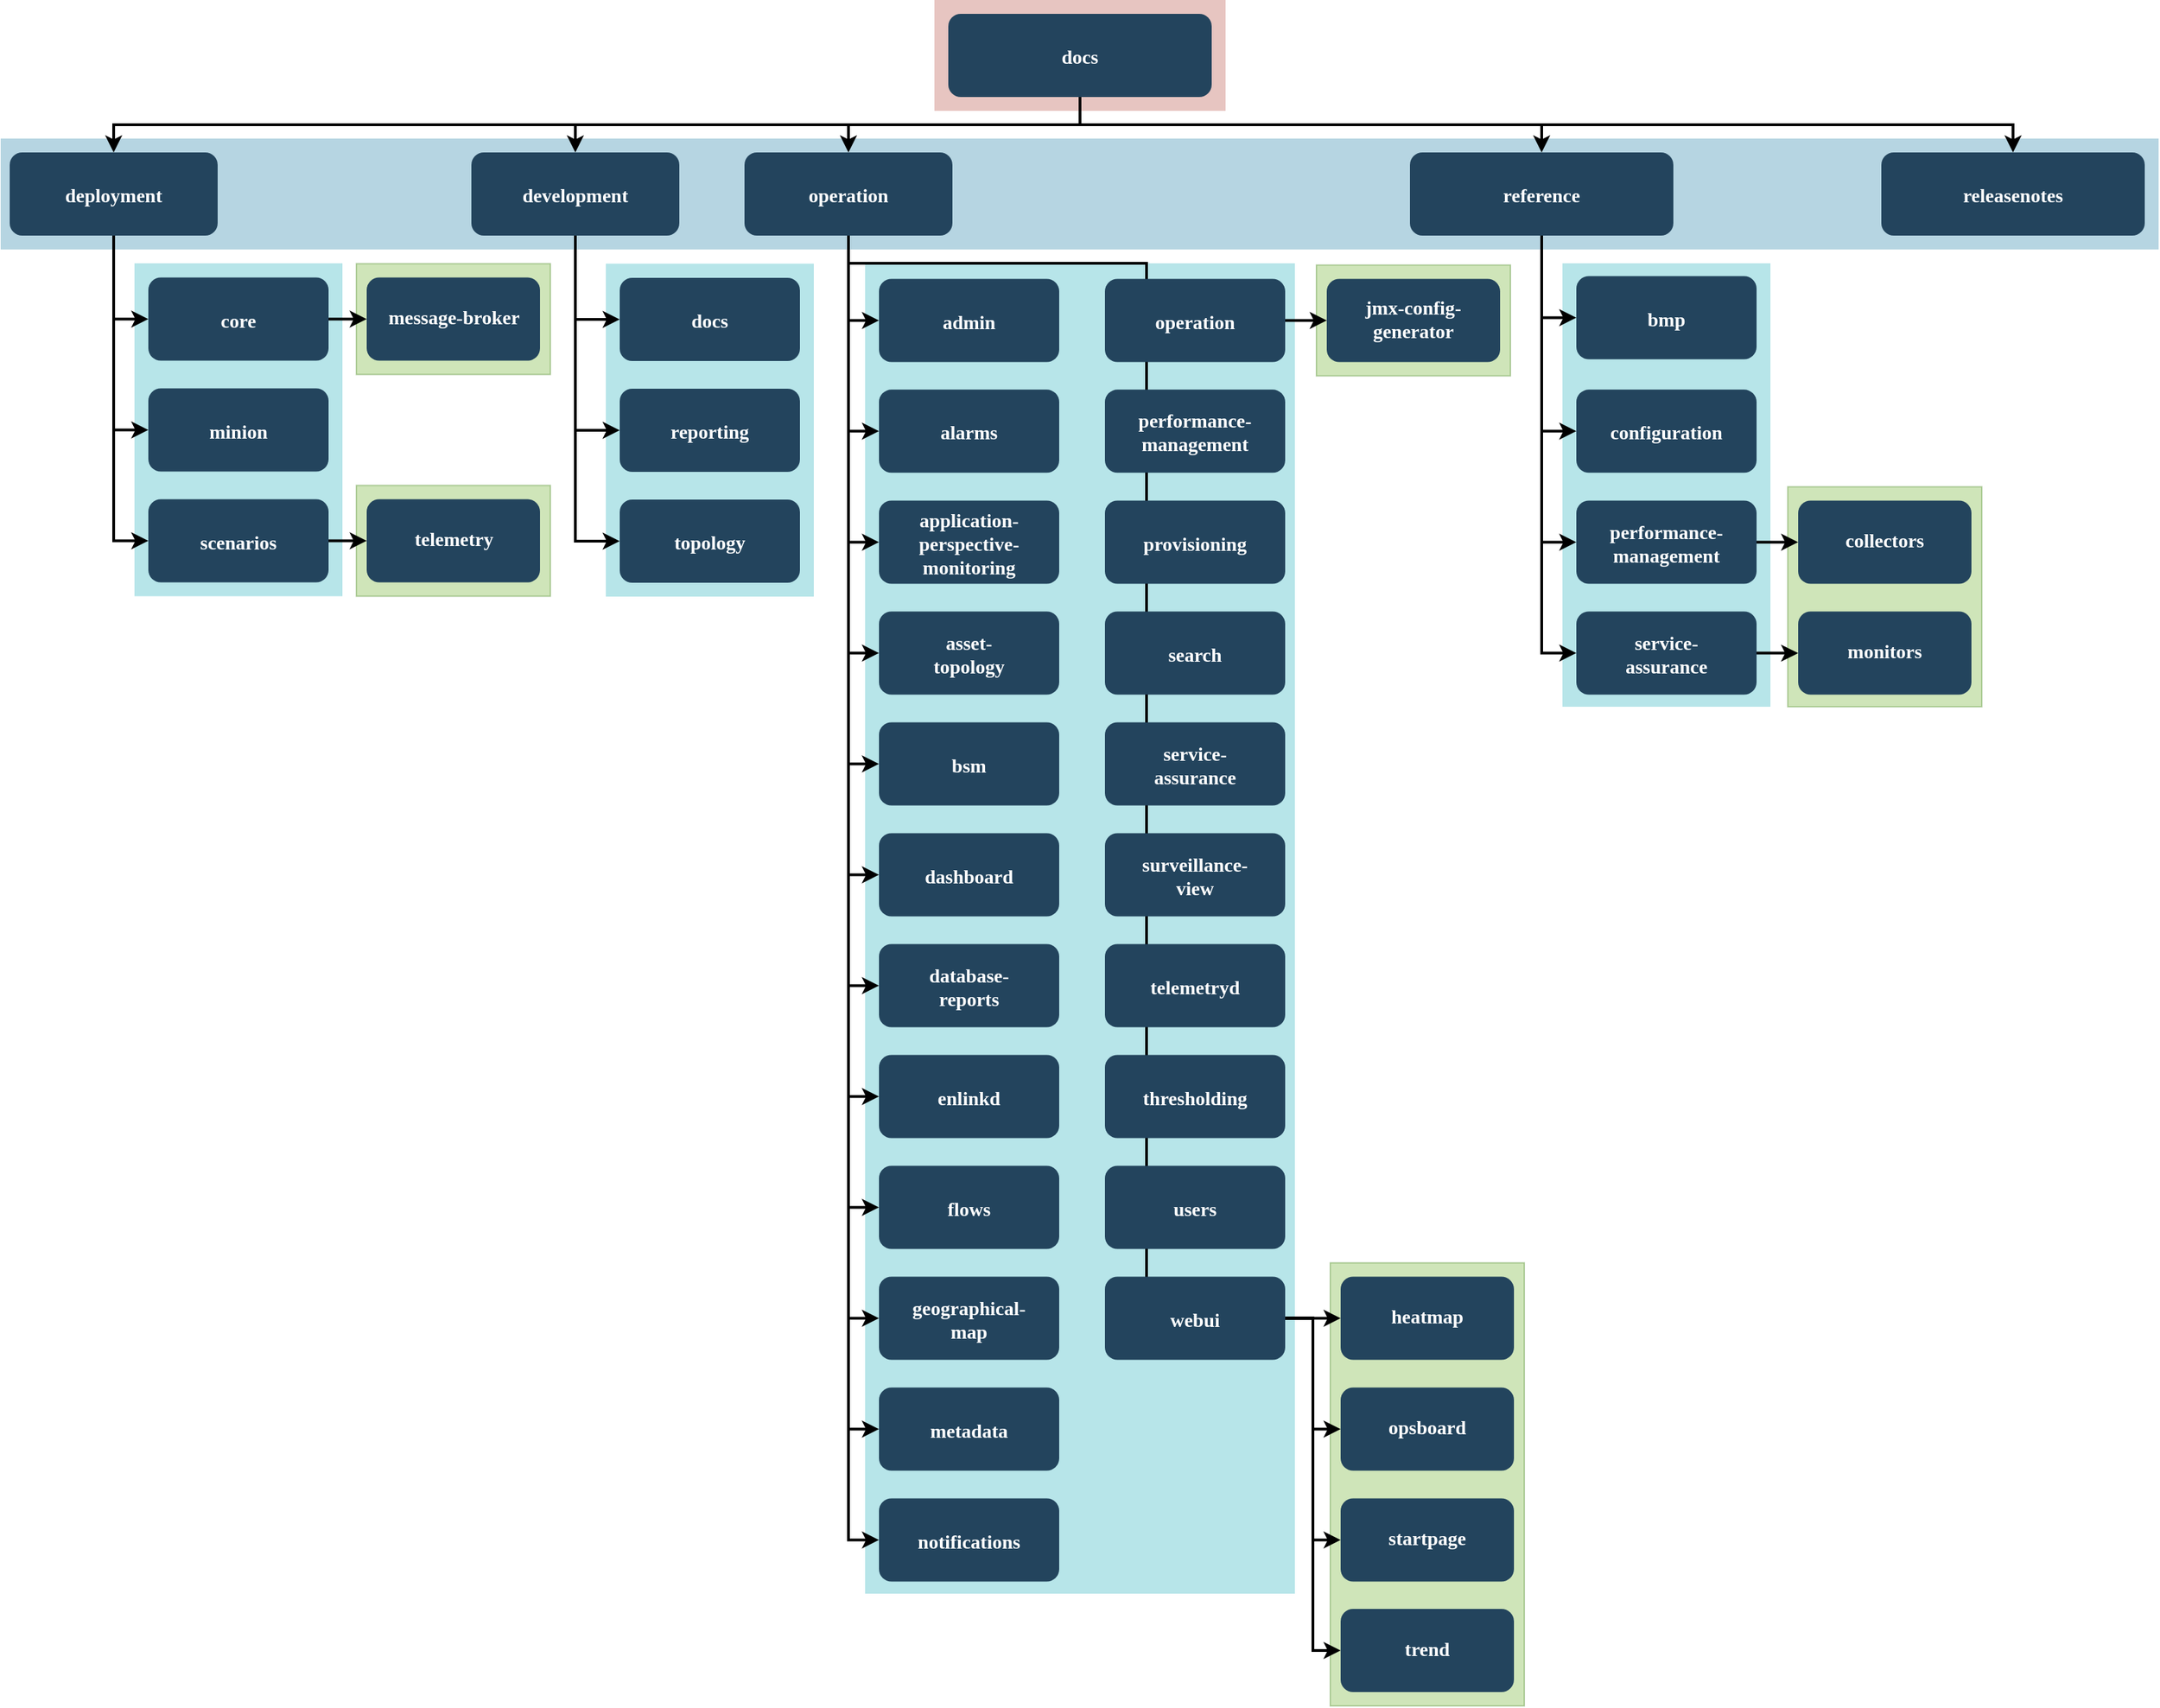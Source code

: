 <mxfile version="20.2.3" type="device"><diagram name="Page-1" id="2c0d36ab-eaac-3732-788b-9136903baeff"><mxGraphModel dx="2300" dy="1638" grid="1" gridSize="10" guides="1" tooltips="1" connect="1" arrows="1" fold="1" page="1" pageScale="1.5" pageWidth="1169" pageHeight="827" background="none" math="0" shadow="0"><root><mxCell id="0"/><mxCell id="1" parent="0"/><mxCell id="XNB4bcKOTrHhhbQQcn5P-246" value="" style="fillColor=#60a917;strokeColor=#2D7600;opacity=30;fontColor=#ffffff;" vertex="1" parent="1"><mxGeometry x="1302.5" y="355.25" width="140" height="158.75" as="geometry"/></mxCell><mxCell id="XNB4bcKOTrHhhbQQcn5P-245" value="" style="fillColor=#12AAB5;strokeColor=none;opacity=30;" vertex="1" parent="1"><mxGeometry x="1140" y="194" width="150" height="320" as="geometry"/></mxCell><mxCell id="XNB4bcKOTrHhhbQQcn5P-232" value="" style="fillColor=#60a917;strokeColor=#2D7600;opacity=30;fontColor=#ffffff;" vertex="1" parent="1"><mxGeometry x="972.5" y="915.25" width="140" height="319.75" as="geometry"/></mxCell><mxCell id="XNB4bcKOTrHhhbQQcn5P-231" value="" style="fillColor=#60a917;strokeColor=#2D7600;opacity=30;fontColor=#ffffff;" vertex="1" parent="1"><mxGeometry x="962.5" y="195.25" width="140" height="80" as="geometry"/></mxCell><mxCell id="XNB4bcKOTrHhhbQQcn5P-230" value="" style="fillColor=#12AAB5;strokeColor=none;opacity=30;" vertex="1" parent="1"><mxGeometry x="637" y="194" width="310" height="960" as="geometry"/></mxCell><mxCell id="XNB4bcKOTrHhhbQQcn5P-158" value="" style="fillColor=#12AAB5;strokeColor=none;opacity=30;" vertex="1" parent="1"><mxGeometry x="450" y="194.25" width="150" height="240.25" as="geometry"/></mxCell><mxCell id="109" value="" style="fillColor=#12AAB5;strokeColor=none;opacity=30;" parent="1" vertex="1"><mxGeometry x="110" y="194" width="150" height="240.25" as="geometry"/></mxCell><mxCell id="XNB4bcKOTrHhhbQQcn5P-137" value="" style="fillColor=#60a917;strokeColor=#2D7600;opacity=30;fontColor=#ffffff;" vertex="1" parent="1"><mxGeometry x="270" y="354.25" width="140" height="80" as="geometry"/></mxCell><mxCell id="XNB4bcKOTrHhhbQQcn5P-134" value="" style="fillColor=#60a917;strokeColor=#2D7600;opacity=30;fontColor=#ffffff;" vertex="1" parent="1"><mxGeometry x="270" y="194.25" width="140" height="80" as="geometry"/></mxCell><mxCell id="123" value="" style="fillColor=#AE4132;strokeColor=none;opacity=30;" parent="1" vertex="1"><mxGeometry x="687" y="4" width="210" height="80" as="geometry"/></mxCell><mxCell id="122" value="" style="fillColor=#10739E;strokeColor=none;opacity=30;" parent="1" vertex="1"><mxGeometry x="13.5" y="104" width="1556.5" height="80" as="geometry"/></mxCell><mxCell id="XNB4bcKOTrHhhbQQcn5P-225" style="edgeStyle=orthogonalEdgeStyle;rounded=0;orthogonalLoop=1;jettySize=auto;html=1;exitX=0.5;exitY=1;exitDx=0;exitDy=0;entryX=0.5;entryY=0;entryDx=0;entryDy=0;strokeWidth=2;" edge="1" parent="1" source="2" target="13"><mxGeometry relative="1" as="geometry"/></mxCell><mxCell id="XNB4bcKOTrHhhbQQcn5P-226" style="edgeStyle=orthogonalEdgeStyle;rounded=0;orthogonalLoop=1;jettySize=auto;html=1;exitX=0.5;exitY=1;exitDx=0;exitDy=0;entryX=0.5;entryY=0;entryDx=0;entryDy=0;strokeWidth=2;" edge="1" parent="1" source="2" target="12"><mxGeometry relative="1" as="geometry"/></mxCell><mxCell id="XNB4bcKOTrHhhbQQcn5P-227" style="edgeStyle=orthogonalEdgeStyle;rounded=0;orthogonalLoop=1;jettySize=auto;html=1;exitX=0.5;exitY=1;exitDx=0;exitDy=0;strokeWidth=2;" edge="1" parent="1" source="2" target="10"><mxGeometry relative="1" as="geometry"/></mxCell><mxCell id="XNB4bcKOTrHhhbQQcn5P-248" style="edgeStyle=orthogonalEdgeStyle;rounded=0;orthogonalLoop=1;jettySize=auto;html=1;exitX=0.5;exitY=1;exitDx=0;exitDy=0;strokeWidth=2;" edge="1" parent="1" source="2" target="4"><mxGeometry relative="1" as="geometry"/></mxCell><mxCell id="XNB4bcKOTrHhhbQQcn5P-249" style="edgeStyle=orthogonalEdgeStyle;rounded=0;orthogonalLoop=1;jettySize=auto;html=1;exitX=0.5;exitY=1;exitDx=0;exitDy=0;strokeWidth=2;" edge="1" parent="1" source="2" target="XNB4bcKOTrHhhbQQcn5P-123"><mxGeometry relative="1" as="geometry"/></mxCell><mxCell id="2" value="docs" style="rounded=1;fillColor=#23445D;gradientColor=none;strokeColor=none;fontColor=#FFFFFF;fontStyle=1;fontFamily=Tahoma;fontSize=14" parent="1" vertex="1"><mxGeometry x="697" y="14" width="190" height="60" as="geometry"/></mxCell><mxCell id="XNB4bcKOTrHhhbQQcn5P-234" style="edgeStyle=orthogonalEdgeStyle;rounded=0;orthogonalLoop=1;jettySize=auto;html=1;exitX=0.5;exitY=1;exitDx=0;exitDy=0;entryX=0;entryY=0.5;entryDx=0;entryDy=0;strokeWidth=2;" edge="1" parent="1" source="4" target="XNB4bcKOTrHhhbQQcn5P-233"><mxGeometry relative="1" as="geometry"/></mxCell><mxCell id="XNB4bcKOTrHhhbQQcn5P-236" style="edgeStyle=orthogonalEdgeStyle;rounded=0;orthogonalLoop=1;jettySize=auto;html=1;exitX=0.5;exitY=1;exitDx=0;exitDy=0;entryX=0;entryY=0.5;entryDx=0;entryDy=0;strokeWidth=2;" edge="1" parent="1" source="4" target="XNB4bcKOTrHhhbQQcn5P-235"><mxGeometry relative="1" as="geometry"/></mxCell><mxCell id="XNB4bcKOTrHhhbQQcn5P-238" style="edgeStyle=orthogonalEdgeStyle;rounded=0;orthogonalLoop=1;jettySize=auto;html=1;exitX=0.5;exitY=1;exitDx=0;exitDy=0;entryX=0;entryY=0.5;entryDx=0;entryDy=0;strokeWidth=2;" edge="1" parent="1" source="4" target="XNB4bcKOTrHhhbQQcn5P-237"><mxGeometry relative="1" as="geometry"/></mxCell><mxCell id="XNB4bcKOTrHhhbQQcn5P-242" style="edgeStyle=orthogonalEdgeStyle;rounded=0;orthogonalLoop=1;jettySize=auto;html=1;exitX=0.5;exitY=1;exitDx=0;exitDy=0;entryX=0;entryY=0.5;entryDx=0;entryDy=0;strokeWidth=2;" edge="1" parent="1" source="4" target="XNB4bcKOTrHhhbQQcn5P-241"><mxGeometry relative="1" as="geometry"/></mxCell><mxCell id="4" value="reference" style="rounded=1;fillColor=#23445D;gradientColor=none;strokeColor=none;fontColor=#FFFFFF;fontStyle=1;fontFamily=Tahoma;fontSize=14" parent="1" vertex="1"><mxGeometry x="1030" y="114" width="190" height="60" as="geometry"/></mxCell><mxCell id="XNB4bcKOTrHhhbQQcn5P-162" style="edgeStyle=orthogonalEdgeStyle;rounded=0;orthogonalLoop=1;jettySize=auto;html=1;exitX=0.5;exitY=1;exitDx=0;exitDy=0;entryX=0;entryY=0.5;entryDx=0;entryDy=0;strokeWidth=2;" edge="1" parent="1" source="10" target="XNB4bcKOTrHhhbQQcn5P-161"><mxGeometry relative="1" as="geometry"/></mxCell><mxCell id="XNB4bcKOTrHhhbQQcn5P-164" style="edgeStyle=orthogonalEdgeStyle;rounded=0;orthogonalLoop=1;jettySize=auto;html=1;exitX=0.5;exitY=1;exitDx=0;exitDy=0;entryX=0;entryY=0.5;entryDx=0;entryDy=0;strokeWidth=2;" edge="1" parent="1" source="10" target="XNB4bcKOTrHhhbQQcn5P-163"><mxGeometry relative="1" as="geometry"/></mxCell><mxCell id="XNB4bcKOTrHhhbQQcn5P-166" style="edgeStyle=orthogonalEdgeStyle;rounded=0;orthogonalLoop=1;jettySize=auto;html=1;exitX=0.5;exitY=1;exitDx=0;exitDy=0;entryX=0;entryY=0.5;entryDx=0;entryDy=0;strokeWidth=2;" edge="1" parent="1" source="10" target="XNB4bcKOTrHhhbQQcn5P-165"><mxGeometry relative="1" as="geometry"/></mxCell><mxCell id="XNB4bcKOTrHhhbQQcn5P-168" style="edgeStyle=orthogonalEdgeStyle;rounded=0;orthogonalLoop=1;jettySize=auto;html=1;exitX=0.5;exitY=1;exitDx=0;exitDy=0;entryX=0;entryY=0.5;entryDx=0;entryDy=0;strokeWidth=2;" edge="1" parent="1" source="10" target="XNB4bcKOTrHhhbQQcn5P-167"><mxGeometry relative="1" as="geometry"/></mxCell><mxCell id="XNB4bcKOTrHhhbQQcn5P-170" style="edgeStyle=orthogonalEdgeStyle;rounded=0;orthogonalLoop=1;jettySize=auto;html=1;exitX=0.5;exitY=1;exitDx=0;exitDy=0;entryX=0;entryY=0.5;entryDx=0;entryDy=0;strokeWidth=2;" edge="1" parent="1" source="10" target="XNB4bcKOTrHhhbQQcn5P-169"><mxGeometry relative="1" as="geometry"/></mxCell><mxCell id="XNB4bcKOTrHhhbQQcn5P-173" style="edgeStyle=orthogonalEdgeStyle;rounded=0;orthogonalLoop=1;jettySize=auto;html=1;exitX=0.5;exitY=1;exitDx=0;exitDy=0;entryX=0;entryY=0.5;entryDx=0;entryDy=0;strokeWidth=2;" edge="1" parent="1" source="10" target="XNB4bcKOTrHhhbQQcn5P-172"><mxGeometry relative="1" as="geometry"/></mxCell><mxCell id="XNB4bcKOTrHhhbQQcn5P-175" style="edgeStyle=orthogonalEdgeStyle;rounded=0;orthogonalLoop=1;jettySize=auto;html=1;exitX=0.5;exitY=1;exitDx=0;exitDy=0;entryX=0;entryY=0.5;entryDx=0;entryDy=0;strokeWidth=2;" edge="1" parent="1" source="10" target="XNB4bcKOTrHhhbQQcn5P-174"><mxGeometry relative="1" as="geometry"/></mxCell><mxCell id="XNB4bcKOTrHhhbQQcn5P-177" style="edgeStyle=orthogonalEdgeStyle;rounded=0;orthogonalLoop=1;jettySize=auto;html=1;exitX=0.5;exitY=1;exitDx=0;exitDy=0;entryX=0;entryY=0.5;entryDx=0;entryDy=0;strokeWidth=2;" edge="1" parent="1" source="10" target="XNB4bcKOTrHhhbQQcn5P-176"><mxGeometry relative="1" as="geometry"/></mxCell><mxCell id="XNB4bcKOTrHhhbQQcn5P-179" style="edgeStyle=orthogonalEdgeStyle;rounded=0;orthogonalLoop=1;jettySize=auto;html=1;exitX=0.5;exitY=1;exitDx=0;exitDy=0;entryX=0;entryY=0.5;entryDx=0;entryDy=0;strokeWidth=2;" edge="1" parent="1" source="10" target="XNB4bcKOTrHhhbQQcn5P-178"><mxGeometry relative="1" as="geometry"/></mxCell><mxCell id="XNB4bcKOTrHhhbQQcn5P-181" style="edgeStyle=orthogonalEdgeStyle;rounded=0;orthogonalLoop=1;jettySize=auto;html=1;exitX=0.5;exitY=1;exitDx=0;exitDy=0;entryX=0;entryY=0.5;entryDx=0;entryDy=0;strokeWidth=2;" edge="1" parent="1" source="10" target="XNB4bcKOTrHhhbQQcn5P-180"><mxGeometry relative="1" as="geometry"/></mxCell><mxCell id="XNB4bcKOTrHhhbQQcn5P-184" style="edgeStyle=orthogonalEdgeStyle;rounded=0;orthogonalLoop=1;jettySize=auto;html=1;exitX=0.5;exitY=1;exitDx=0;exitDy=0;entryX=0;entryY=0.5;entryDx=0;entryDy=0;strokeWidth=2;" edge="1" parent="1" source="10" target="XNB4bcKOTrHhhbQQcn5P-182"><mxGeometry relative="1" as="geometry"/></mxCell><mxCell id="XNB4bcKOTrHhhbQQcn5P-185" style="edgeStyle=orthogonalEdgeStyle;rounded=0;orthogonalLoop=1;jettySize=auto;html=1;exitX=0.5;exitY=1;exitDx=0;exitDy=0;entryX=0;entryY=0.5;entryDx=0;entryDy=0;strokeWidth=2;" edge="1" parent="1" source="10" target="XNB4bcKOTrHhhbQQcn5P-183"><mxGeometry relative="1" as="geometry"/></mxCell><mxCell id="XNB4bcKOTrHhhbQQcn5P-215" style="edgeStyle=orthogonalEdgeStyle;rounded=0;orthogonalLoop=1;jettySize=auto;html=1;exitX=0.5;exitY=1;exitDx=0;exitDy=0;entryX=0;entryY=0.5;entryDx=0;entryDy=0;strokeWidth=2;" edge="1" parent="1" source="10" target="XNB4bcKOTrHhhbQQcn5P-186"><mxGeometry relative="1" as="geometry"><Array as="points"><mxPoint x="675" y="194"/><mxPoint x="840" y="194"/><mxPoint x="840" y="234"/></Array></mxGeometry></mxCell><mxCell id="XNB4bcKOTrHhhbQQcn5P-216" style="edgeStyle=orthogonalEdgeStyle;rounded=0;orthogonalLoop=1;jettySize=auto;html=1;exitX=0.5;exitY=1;exitDx=0;exitDy=0;entryX=0;entryY=0.5;entryDx=0;entryDy=0;strokeWidth=2;" edge="1" parent="1" source="10" target="XNB4bcKOTrHhhbQQcn5P-191"><mxGeometry relative="1" as="geometry"><Array as="points"><mxPoint x="675" y="194"/><mxPoint x="840" y="194"/><mxPoint x="840" y="314"/></Array></mxGeometry></mxCell><mxCell id="XNB4bcKOTrHhhbQQcn5P-217" style="edgeStyle=orthogonalEdgeStyle;rounded=0;orthogonalLoop=1;jettySize=auto;html=1;exitX=0.5;exitY=1;exitDx=0;exitDy=0;entryX=0;entryY=0.5;entryDx=0;entryDy=0;strokeWidth=2;" edge="1" parent="1" source="10" target="XNB4bcKOTrHhhbQQcn5P-193"><mxGeometry relative="1" as="geometry"><Array as="points"><mxPoint x="675" y="194"/><mxPoint x="840" y="194"/><mxPoint x="840" y="394"/></Array></mxGeometry></mxCell><mxCell id="XNB4bcKOTrHhhbQQcn5P-218" style="edgeStyle=orthogonalEdgeStyle;rounded=0;orthogonalLoop=1;jettySize=auto;html=1;exitX=0.5;exitY=1;exitDx=0;exitDy=0;entryX=0;entryY=0.5;entryDx=0;entryDy=0;strokeWidth=2;" edge="1" parent="1" source="10" target="XNB4bcKOTrHhhbQQcn5P-195"><mxGeometry relative="1" as="geometry"><Array as="points"><mxPoint x="675" y="194"/><mxPoint x="840" y="194"/><mxPoint x="840" y="474"/></Array></mxGeometry></mxCell><mxCell id="XNB4bcKOTrHhhbQQcn5P-219" style="edgeStyle=orthogonalEdgeStyle;rounded=0;orthogonalLoop=1;jettySize=auto;html=1;exitX=0.5;exitY=1;exitDx=0;exitDy=0;entryX=0;entryY=0.5;entryDx=0;entryDy=0;strokeWidth=2;" edge="1" parent="1" source="10" target="XNB4bcKOTrHhhbQQcn5P-197"><mxGeometry relative="1" as="geometry"><Array as="points"><mxPoint x="675" y="194"/><mxPoint x="840" y="194"/><mxPoint x="840" y="554"/></Array></mxGeometry></mxCell><mxCell id="XNB4bcKOTrHhhbQQcn5P-220" style="edgeStyle=orthogonalEdgeStyle;rounded=0;orthogonalLoop=1;jettySize=auto;html=1;exitX=0.5;exitY=1;exitDx=0;exitDy=0;entryX=0;entryY=0.5;entryDx=0;entryDy=0;strokeWidth=2;" edge="1" parent="1" source="10" target="XNB4bcKOTrHhhbQQcn5P-199"><mxGeometry relative="1" as="geometry"><Array as="points"><mxPoint x="675" y="194"/><mxPoint x="840" y="194"/><mxPoint x="840" y="634"/></Array></mxGeometry></mxCell><mxCell id="XNB4bcKOTrHhhbQQcn5P-221" style="edgeStyle=orthogonalEdgeStyle;rounded=0;orthogonalLoop=1;jettySize=auto;html=1;exitX=0.5;exitY=1;exitDx=0;exitDy=0;entryX=0;entryY=0.5;entryDx=0;entryDy=0;strokeWidth=2;" edge="1" parent="1" source="10" target="XNB4bcKOTrHhhbQQcn5P-201"><mxGeometry relative="1" as="geometry"><Array as="points"><mxPoint x="675" y="194"/><mxPoint x="840" y="194"/><mxPoint x="840" y="714"/></Array></mxGeometry></mxCell><mxCell id="XNB4bcKOTrHhhbQQcn5P-222" style="edgeStyle=orthogonalEdgeStyle;rounded=0;orthogonalLoop=1;jettySize=auto;html=1;exitX=0.5;exitY=1;exitDx=0;exitDy=0;entryX=0;entryY=0.5;entryDx=0;entryDy=0;strokeWidth=2;" edge="1" parent="1" source="10" target="XNB4bcKOTrHhhbQQcn5P-203"><mxGeometry relative="1" as="geometry"><Array as="points"><mxPoint x="675" y="194"/><mxPoint x="840" y="194"/><mxPoint x="840" y="794"/></Array></mxGeometry></mxCell><mxCell id="XNB4bcKOTrHhhbQQcn5P-223" style="edgeStyle=orthogonalEdgeStyle;rounded=0;orthogonalLoop=1;jettySize=auto;html=1;exitX=0.5;exitY=1;exitDx=0;exitDy=0;entryX=0;entryY=0.5;entryDx=0;entryDy=0;strokeWidth=2;" edge="1" parent="1" source="10" target="XNB4bcKOTrHhhbQQcn5P-205"><mxGeometry relative="1" as="geometry"><Array as="points"><mxPoint x="675" y="194"/><mxPoint x="840" y="194"/><mxPoint x="840" y="874"/></Array></mxGeometry></mxCell><mxCell id="XNB4bcKOTrHhhbQQcn5P-224" style="edgeStyle=orthogonalEdgeStyle;rounded=0;orthogonalLoop=1;jettySize=auto;html=1;exitX=0.5;exitY=1;exitDx=0;exitDy=0;entryX=0;entryY=0.5;entryDx=0;entryDy=0;strokeWidth=2;" edge="1" parent="1" source="10" target="XNB4bcKOTrHhhbQQcn5P-206"><mxGeometry relative="1" as="geometry"><Array as="points"><mxPoint x="675" y="194"/><mxPoint x="840" y="194"/><mxPoint x="840" y="954"/></Array></mxGeometry></mxCell><mxCell id="10" value="operation" style="rounded=1;fillColor=#23445D;gradientColor=none;strokeColor=none;fontColor=#FFFFFF;fontStyle=1;fontFamily=Tahoma;fontSize=14" parent="1" vertex="1"><mxGeometry x="550" y="114" width="150" height="60" as="geometry"/></mxCell><mxCell id="XNB4bcKOTrHhhbQQcn5P-150" style="edgeStyle=orthogonalEdgeStyle;rounded=0;orthogonalLoop=1;jettySize=auto;html=1;exitX=0.5;exitY=1;exitDx=0;exitDy=0;entryX=0;entryY=0.5;entryDx=0;entryDy=0;strokeWidth=2;" edge="1" parent="1" source="12" target="XNB4bcKOTrHhhbQQcn5P-149"><mxGeometry relative="1" as="geometry"/></mxCell><mxCell id="XNB4bcKOTrHhhbQQcn5P-155" style="edgeStyle=orthogonalEdgeStyle;rounded=0;orthogonalLoop=1;jettySize=auto;html=1;exitX=0.5;exitY=1;exitDx=0;exitDy=0;entryX=0;entryY=0.5;entryDx=0;entryDy=0;strokeWidth=2;" edge="1" parent="1" source="12" target="XNB4bcKOTrHhhbQQcn5P-154"><mxGeometry relative="1" as="geometry"/></mxCell><mxCell id="XNB4bcKOTrHhhbQQcn5P-159" style="edgeStyle=orthogonalEdgeStyle;rounded=0;orthogonalLoop=1;jettySize=auto;html=1;exitX=0.5;exitY=1;exitDx=0;exitDy=0;entryX=0;entryY=0.5;entryDx=0;entryDy=0;strokeWidth=2;" edge="1" parent="1" source="12" target="XNB4bcKOTrHhhbQQcn5P-151"><mxGeometry relative="1" as="geometry"/></mxCell><mxCell id="12" value="development" style="rounded=1;fillColor=#23445D;gradientColor=none;strokeColor=none;fontColor=#FFFFFF;fontStyle=1;fontFamily=Tahoma;fontSize=14" parent="1" vertex="1"><mxGeometry x="353" y="114" width="150" height="60" as="geometry"/></mxCell><mxCell id="XNB4bcKOTrHhhbQQcn5P-144" style="edgeStyle=orthogonalEdgeStyle;rounded=0;orthogonalLoop=1;jettySize=auto;html=1;exitX=0.5;exitY=1;exitDx=0;exitDy=0;entryX=0;entryY=0.5;entryDx=0;entryDy=0;strokeWidth=2;" edge="1" parent="1" source="13" target="16"><mxGeometry relative="1" as="geometry"/></mxCell><mxCell id="XNB4bcKOTrHhhbQQcn5P-146" style="edgeStyle=orthogonalEdgeStyle;rounded=0;orthogonalLoop=1;jettySize=auto;html=1;exitX=0.5;exitY=1;exitDx=0;exitDy=0;entryX=0;entryY=0.5;entryDx=0;entryDy=0;strokeWidth=2;" edge="1" parent="1" source="13" target="17"><mxGeometry relative="1" as="geometry"/></mxCell><mxCell id="XNB4bcKOTrHhhbQQcn5P-147" style="edgeStyle=orthogonalEdgeStyle;rounded=0;orthogonalLoop=1;jettySize=auto;html=1;exitX=0.5;exitY=1;exitDx=0;exitDy=0;entryX=0;entryY=0.5;entryDx=0;entryDy=0;strokeWidth=2;" edge="1" parent="1" source="13" target="18"><mxGeometry relative="1" as="geometry"/></mxCell><mxCell id="13" value="deployment" style="rounded=1;fillColor=#23445D;gradientColor=none;strokeColor=none;fontColor=#FFFFFF;fontStyle=1;fontFamily=Tahoma;fontSize=14" parent="1" vertex="1"><mxGeometry x="20" y="114" width="150" height="60" as="geometry"/></mxCell><mxCell id="XNB4bcKOTrHhhbQQcn5P-145" style="edgeStyle=orthogonalEdgeStyle;rounded=0;orthogonalLoop=1;jettySize=auto;html=1;exitX=1;exitY=0.5;exitDx=0;exitDy=0;entryX=0;entryY=0.5;entryDx=0;entryDy=0;strokeWidth=2;" edge="1" parent="1" source="16" target="XNB4bcKOTrHhhbQQcn5P-127"><mxGeometry relative="1" as="geometry"/></mxCell><mxCell id="16" value="core" style="rounded=1;fillColor=#23445D;gradientColor=none;strokeColor=none;fontColor=#FFFFFF;fontStyle=1;fontFamily=Tahoma;fontSize=14;flipV=1;" parent="1" vertex="1"><mxGeometry x="120" y="204.25" width="130" height="60" as="geometry"/></mxCell><mxCell id="17" value="minion" style="rounded=1;fillColor=#23445D;gradientColor=none;strokeColor=none;fontColor=#FFFFFF;fontStyle=1;fontFamily=Tahoma;fontSize=14;flipV=1;" parent="1" vertex="1"><mxGeometry x="120" y="284.25" width="130" height="60" as="geometry"/></mxCell><mxCell id="XNB4bcKOTrHhhbQQcn5P-148" style="edgeStyle=orthogonalEdgeStyle;rounded=0;orthogonalLoop=1;jettySize=auto;html=1;exitX=1;exitY=0.5;exitDx=0;exitDy=0;entryX=0;entryY=0.5;entryDx=0;entryDy=0;strokeWidth=2;" edge="1" parent="1" source="18" target="XNB4bcKOTrHhhbQQcn5P-129"><mxGeometry relative="1" as="geometry"/></mxCell><mxCell id="18" value="scenarios" style="rounded=1;fillColor=#23445D;gradientColor=none;strokeColor=none;fontColor=#FFFFFF;fontStyle=1;fontFamily=Tahoma;fontSize=14;flipV=1;" parent="1" vertex="1"><mxGeometry x="120" y="364.25" width="130" height="60" as="geometry"/></mxCell><mxCell id="XNB4bcKOTrHhhbQQcn5P-123" value="releasenotes" style="rounded=1;fillColor=#23445D;gradientColor=none;strokeColor=none;fontColor=#FFFFFF;fontStyle=1;fontFamily=Tahoma;fontSize=14" vertex="1" parent="1"><mxGeometry x="1370.0" y="114" width="190" height="60" as="geometry"/></mxCell><mxCell id="XNB4bcKOTrHhhbQQcn5P-126" style="edgeStyle=orthogonalEdgeStyle;rounded=0;orthogonalLoop=1;jettySize=auto;html=1;exitX=0.5;exitY=1;exitDx=0;exitDy=0;strokeWidth=2;" edge="1" parent="1"><mxGeometry relative="1" as="geometry"><mxPoint x="351" y="520.25" as="sourcePoint"/><mxPoint x="351" y="520.25" as="targetPoint"/></mxGeometry></mxCell><mxCell id="XNB4bcKOTrHhhbQQcn5P-127" value="message-broker" style="rounded=1;whiteSpace=wrap;html=1;fontSize=14;fontFamily=Tahoma;fillColor=#23445D;strokeColor=none;fontColor=#FFFFFF;gradientColor=none;fontStyle=1;" vertex="1" parent="1"><mxGeometry x="277.5" y="204.25" width="125" height="60" as="geometry"/></mxCell><mxCell id="XNB4bcKOTrHhhbQQcn5P-129" value="telemetry" style="rounded=1;whiteSpace=wrap;html=1;fontSize=14;fontFamily=Tahoma;fillColor=#23445D;strokeColor=none;fontColor=#FFFFFF;gradientColor=none;fontStyle=1;" vertex="1" parent="1"><mxGeometry x="277.5" y="364.25" width="125" height="60" as="geometry"/></mxCell><mxCell id="XNB4bcKOTrHhhbQQcn5P-149" value="docs" style="rounded=1;fillColor=#23445D;gradientColor=none;strokeColor=none;fontColor=#FFFFFF;fontStyle=1;fontFamily=Tahoma;fontSize=14;flipV=1;" vertex="1" parent="1"><mxGeometry x="460" y="204.5" width="130" height="60" as="geometry"/></mxCell><mxCell id="XNB4bcKOTrHhhbQQcn5P-151" value="reporting" style="rounded=1;fillColor=#23445D;gradientColor=none;strokeColor=none;fontColor=#FFFFFF;fontStyle=1;fontFamily=Tahoma;fontSize=14;flipV=1;" vertex="1" parent="1"><mxGeometry x="460" y="284.5" width="130" height="60" as="geometry"/></mxCell><mxCell id="XNB4bcKOTrHhhbQQcn5P-154" value="topology" style="rounded=1;fillColor=#23445D;gradientColor=none;strokeColor=none;fontColor=#FFFFFF;fontStyle=1;fontFamily=Tahoma;fontSize=14;flipV=1;" vertex="1" parent="1"><mxGeometry x="460" y="364.5" width="130" height="60" as="geometry"/></mxCell><mxCell id="XNB4bcKOTrHhhbQQcn5P-161" value="admin" style="rounded=1;fillColor=#23445D;gradientColor=none;strokeColor=none;fontColor=#FFFFFF;fontStyle=1;fontFamily=Tahoma;fontSize=14;flipV=1;" vertex="1" parent="1"><mxGeometry x="647" y="205.25" width="130" height="60" as="geometry"/></mxCell><mxCell id="XNB4bcKOTrHhhbQQcn5P-163" value="alarms" style="rounded=1;fillColor=#23445D;gradientColor=none;strokeColor=none;fontColor=#FFFFFF;fontStyle=1;fontFamily=Tahoma;fontSize=14;flipV=1;" vertex="1" parent="1"><mxGeometry x="647" y="285.13" width="130" height="60" as="geometry"/></mxCell><mxCell id="XNB4bcKOTrHhhbQQcn5P-165" value="application-&#xA;perspective-&#xA;monitoring" style="rounded=1;fillColor=#23445D;gradientColor=none;strokeColor=none;fontColor=#FFFFFF;fontStyle=1;fontFamily=Tahoma;fontSize=14;flipV=1;" vertex="1" parent="1"><mxGeometry x="647" y="365.25" width="130" height="60" as="geometry"/></mxCell><mxCell id="XNB4bcKOTrHhhbQQcn5P-167" value="asset-&#xA;topology" style="rounded=1;fillColor=#23445D;gradientColor=none;strokeColor=none;fontColor=#FFFFFF;fontStyle=1;fontFamily=Tahoma;fontSize=14;flipV=1;" vertex="1" parent="1"><mxGeometry x="647" y="445.25" width="130" height="60" as="geometry"/></mxCell><mxCell id="XNB4bcKOTrHhhbQQcn5P-169" value="bsm" style="rounded=1;fillColor=#23445D;gradientColor=none;strokeColor=none;fontColor=#FFFFFF;fontStyle=1;fontFamily=Tahoma;fontSize=14;flipV=1;" vertex="1" parent="1"><mxGeometry x="647" y="525.25" width="130" height="60" as="geometry"/></mxCell><mxCell id="XNB4bcKOTrHhhbQQcn5P-172" value="dashboard" style="rounded=1;fillColor=#23445D;gradientColor=none;strokeColor=none;fontColor=#FFFFFF;fontStyle=1;fontFamily=Tahoma;fontSize=14;flipV=1;" vertex="1" parent="1"><mxGeometry x="647" y="605.25" width="130" height="60" as="geometry"/></mxCell><mxCell id="XNB4bcKOTrHhhbQQcn5P-174" value="database-&#xA;reports" style="rounded=1;fillColor=#23445D;gradientColor=none;strokeColor=none;fontColor=#FFFFFF;fontStyle=1;fontFamily=Tahoma;fontSize=14;flipV=1;" vertex="1" parent="1"><mxGeometry x="647" y="685.25" width="130" height="60" as="geometry"/></mxCell><mxCell id="XNB4bcKOTrHhhbQQcn5P-176" value="enlinkd" style="rounded=1;fillColor=#23445D;gradientColor=none;strokeColor=none;fontColor=#FFFFFF;fontStyle=1;fontFamily=Tahoma;fontSize=14;flipV=1;" vertex="1" parent="1"><mxGeometry x="647" y="765.25" width="130" height="60" as="geometry"/></mxCell><mxCell id="XNB4bcKOTrHhhbQQcn5P-178" value="flows" style="rounded=1;fillColor=#23445D;gradientColor=none;strokeColor=none;fontColor=#FFFFFF;fontStyle=1;fontFamily=Tahoma;fontSize=14;flipV=1;" vertex="1" parent="1"><mxGeometry x="647" y="845.25" width="130" height="60" as="geometry"/></mxCell><mxCell id="XNB4bcKOTrHhhbQQcn5P-180" value="geographical-&#xA;map" style="rounded=1;fillColor=#23445D;gradientColor=none;strokeColor=none;fontColor=#FFFFFF;fontStyle=1;fontFamily=Tahoma;fontSize=14;flipV=1;" vertex="1" parent="1"><mxGeometry x="647" y="925.25" width="130" height="60" as="geometry"/></mxCell><mxCell id="XNB4bcKOTrHhhbQQcn5P-182" value="metadata" style="rounded=1;fillColor=#23445D;gradientColor=none;strokeColor=none;fontColor=#FFFFFF;fontStyle=1;fontFamily=Tahoma;fontSize=14;flipV=1;" vertex="1" parent="1"><mxGeometry x="647" y="1005.25" width="130" height="60" as="geometry"/></mxCell><mxCell id="XNB4bcKOTrHhhbQQcn5P-183" value="notifications" style="rounded=1;fillColor=#23445D;gradientColor=none;strokeColor=none;fontColor=#FFFFFF;fontStyle=1;fontFamily=Tahoma;fontSize=14;flipV=1;" vertex="1" parent="1"><mxGeometry x="647" y="1085.25" width="130" height="60" as="geometry"/></mxCell><mxCell id="XNB4bcKOTrHhhbQQcn5P-190" style="edgeStyle=orthogonalEdgeStyle;rounded=0;orthogonalLoop=1;jettySize=auto;html=1;exitX=1;exitY=0.5;exitDx=0;exitDy=0;entryX=0;entryY=0.5;entryDx=0;entryDy=0;strokeWidth=2;" edge="1" parent="1" source="XNB4bcKOTrHhhbQQcn5P-186" target="XNB4bcKOTrHhhbQQcn5P-189"><mxGeometry relative="1" as="geometry"/></mxCell><mxCell id="XNB4bcKOTrHhhbQQcn5P-186" value="operation" style="rounded=1;fillColor=#23445D;gradientColor=none;strokeColor=none;fontColor=#FFFFFF;fontStyle=1;fontFamily=Tahoma;fontSize=14;flipV=1;" vertex="1" parent="1"><mxGeometry x="810" y="205.25" width="130" height="60" as="geometry"/></mxCell><mxCell id="XNB4bcKOTrHhhbQQcn5P-189" value="&lt;div&gt;jmx-config-&lt;/div&gt;&lt;div&gt;generator&lt;br&gt;&lt;/div&gt;" style="rounded=1;whiteSpace=wrap;html=1;fontSize=14;fontFamily=Tahoma;fillColor=#23445D;strokeColor=none;fontColor=#FFFFFF;gradientColor=none;fontStyle=1;" vertex="1" parent="1"><mxGeometry x="970" y="205.25" width="125" height="60" as="geometry"/></mxCell><mxCell id="XNB4bcKOTrHhhbQQcn5P-191" value="performance-&#xA;management" style="rounded=1;fillColor=#23445D;gradientColor=none;strokeColor=none;fontColor=#FFFFFF;fontStyle=1;fontFamily=Tahoma;fontSize=14;flipV=1;" vertex="1" parent="1"><mxGeometry x="810" y="285.13" width="130" height="60" as="geometry"/></mxCell><mxCell id="XNB4bcKOTrHhhbQQcn5P-193" value="provisioning" style="rounded=1;fillColor=#23445D;gradientColor=none;strokeColor=none;fontColor=#FFFFFF;fontStyle=1;fontFamily=Tahoma;fontSize=14;flipV=1;" vertex="1" parent="1"><mxGeometry x="810" y="365.25" width="130" height="60" as="geometry"/></mxCell><mxCell id="XNB4bcKOTrHhhbQQcn5P-195" value="search" style="rounded=1;fillColor=#23445D;gradientColor=none;strokeColor=none;fontColor=#FFFFFF;fontStyle=1;fontFamily=Tahoma;fontSize=14;flipV=1;" vertex="1" parent="1"><mxGeometry x="810" y="445.25" width="130" height="60" as="geometry"/></mxCell><mxCell id="XNB4bcKOTrHhhbQQcn5P-197" value="service-&#xA;assurance" style="rounded=1;fillColor=#23445D;gradientColor=none;strokeColor=none;fontColor=#FFFFFF;fontStyle=1;fontFamily=Tahoma;fontSize=14;flipV=1;" vertex="1" parent="1"><mxGeometry x="810" y="525.25" width="130" height="60" as="geometry"/></mxCell><mxCell id="XNB4bcKOTrHhhbQQcn5P-199" value="surveillance-&#xA;view" style="rounded=1;fillColor=#23445D;gradientColor=none;strokeColor=none;fontColor=#FFFFFF;fontStyle=1;fontFamily=Tahoma;fontSize=14;flipV=1;" vertex="1" parent="1"><mxGeometry x="810" y="605.25" width="130" height="60" as="geometry"/></mxCell><mxCell id="XNB4bcKOTrHhhbQQcn5P-201" value="telemetryd" style="rounded=1;fillColor=#23445D;gradientColor=none;strokeColor=none;fontColor=#FFFFFF;fontStyle=1;fontFamily=Tahoma;fontSize=14;flipV=1;" vertex="1" parent="1"><mxGeometry x="810" y="685.25" width="130" height="60" as="geometry"/></mxCell><mxCell id="XNB4bcKOTrHhhbQQcn5P-203" value="thresholding" style="rounded=1;fillColor=#23445D;gradientColor=none;strokeColor=none;fontColor=#FFFFFF;fontStyle=1;fontFamily=Tahoma;fontSize=14;flipV=1;" vertex="1" parent="1"><mxGeometry x="810" y="765.25" width="130" height="60" as="geometry"/></mxCell><mxCell id="XNB4bcKOTrHhhbQQcn5P-205" value="users" style="rounded=1;fillColor=#23445D;gradientColor=none;strokeColor=none;fontColor=#FFFFFF;fontStyle=1;fontFamily=Tahoma;fontSize=14;flipV=1;" vertex="1" parent="1"><mxGeometry x="810" y="845.25" width="130" height="60" as="geometry"/></mxCell><mxCell id="XNB4bcKOTrHhhbQQcn5P-210" style="edgeStyle=orthogonalEdgeStyle;rounded=0;orthogonalLoop=1;jettySize=auto;html=1;exitX=1;exitY=0.5;exitDx=0;exitDy=0;entryX=0;entryY=0.5;entryDx=0;entryDy=0;strokeWidth=2;" edge="1" parent="1" source="XNB4bcKOTrHhhbQQcn5P-206" target="XNB4bcKOTrHhhbQQcn5P-209"><mxGeometry relative="1" as="geometry"/></mxCell><mxCell id="XNB4bcKOTrHhhbQQcn5P-212" style="edgeStyle=orthogonalEdgeStyle;rounded=0;orthogonalLoop=1;jettySize=auto;html=1;exitX=1;exitY=0.5;exitDx=0;exitDy=0;entryX=0;entryY=0.5;entryDx=0;entryDy=0;strokeWidth=2;" edge="1" parent="1" source="XNB4bcKOTrHhhbQQcn5P-206" target="XNB4bcKOTrHhhbQQcn5P-211"><mxGeometry relative="1" as="geometry"/></mxCell><mxCell id="XNB4bcKOTrHhhbQQcn5P-214" style="edgeStyle=orthogonalEdgeStyle;rounded=0;orthogonalLoop=1;jettySize=auto;html=1;exitX=1;exitY=0.5;exitDx=0;exitDy=0;entryX=0;entryY=0.5;entryDx=0;entryDy=0;strokeWidth=2;" edge="1" parent="1" source="XNB4bcKOTrHhhbQQcn5P-206" target="XNB4bcKOTrHhhbQQcn5P-213"><mxGeometry relative="1" as="geometry"/></mxCell><mxCell id="XNB4bcKOTrHhhbQQcn5P-229" style="edgeStyle=orthogonalEdgeStyle;rounded=0;orthogonalLoop=1;jettySize=auto;html=1;exitX=1;exitY=0.5;exitDx=0;exitDy=0;entryX=0;entryY=0.5;entryDx=0;entryDy=0;strokeWidth=2;" edge="1" parent="1" source="XNB4bcKOTrHhhbQQcn5P-206" target="XNB4bcKOTrHhhbQQcn5P-228"><mxGeometry relative="1" as="geometry"/></mxCell><mxCell id="XNB4bcKOTrHhhbQQcn5P-206" value="webui" style="rounded=1;fillColor=#23445D;gradientColor=none;strokeColor=none;fontColor=#FFFFFF;fontStyle=1;fontFamily=Tahoma;fontSize=14;flipV=1;" vertex="1" parent="1"><mxGeometry x="810" y="925.25" width="130" height="60" as="geometry"/></mxCell><mxCell id="XNB4bcKOTrHhhbQQcn5P-209" value="heatmap" style="rounded=1;whiteSpace=wrap;html=1;fontSize=14;fontFamily=Tahoma;fillColor=#23445D;strokeColor=none;fontColor=#FFFFFF;gradientColor=none;fontStyle=1;" vertex="1" parent="1"><mxGeometry x="980" y="925.25" width="125" height="60" as="geometry"/></mxCell><mxCell id="XNB4bcKOTrHhhbQQcn5P-211" value="opsboard" style="rounded=1;whiteSpace=wrap;html=1;fontSize=14;fontFamily=Tahoma;fillColor=#23445D;strokeColor=none;fontColor=#FFFFFF;gradientColor=none;fontStyle=1;" vertex="1" parent="1"><mxGeometry x="980" y="1005.25" width="125" height="60" as="geometry"/></mxCell><mxCell id="XNB4bcKOTrHhhbQQcn5P-213" value="startpage" style="rounded=1;whiteSpace=wrap;html=1;fontSize=14;fontFamily=Tahoma;fillColor=#23445D;strokeColor=none;fontColor=#FFFFFF;gradientColor=none;fontStyle=1;" vertex="1" parent="1"><mxGeometry x="980" y="1085.25" width="125" height="60" as="geometry"/></mxCell><mxCell id="XNB4bcKOTrHhhbQQcn5P-228" value="trend" style="rounded=1;whiteSpace=wrap;html=1;fontSize=14;fontFamily=Tahoma;fillColor=#23445D;strokeColor=none;fontColor=#FFFFFF;gradientColor=none;fontStyle=1;" vertex="1" parent="1"><mxGeometry x="980" y="1165" width="125" height="60" as="geometry"/></mxCell><mxCell id="XNB4bcKOTrHhhbQQcn5P-233" value="bmp" style="rounded=1;fillColor=#23445D;gradientColor=none;strokeColor=none;fontColor=#FFFFFF;fontStyle=1;fontFamily=Tahoma;fontSize=14;flipV=1;" vertex="1" parent="1"><mxGeometry x="1150" y="203.25" width="130" height="60" as="geometry"/></mxCell><mxCell id="XNB4bcKOTrHhhbQQcn5P-235" value="configuration" style="rounded=1;fillColor=#23445D;gradientColor=none;strokeColor=none;fontColor=#FFFFFF;fontStyle=1;fontFamily=Tahoma;fontSize=14;flipV=1;" vertex="1" parent="1"><mxGeometry x="1150" y="285.13" width="130" height="60" as="geometry"/></mxCell><mxCell id="XNB4bcKOTrHhhbQQcn5P-240" style="edgeStyle=orthogonalEdgeStyle;rounded=0;orthogonalLoop=1;jettySize=auto;html=1;exitX=1;exitY=0.5;exitDx=0;exitDy=0;entryX=0;entryY=0.5;entryDx=0;entryDy=0;strokeWidth=2;" edge="1" parent="1" source="XNB4bcKOTrHhhbQQcn5P-237" target="XNB4bcKOTrHhhbQQcn5P-239"><mxGeometry relative="1" as="geometry"/></mxCell><mxCell id="XNB4bcKOTrHhhbQQcn5P-237" value="performance-&#xA;management" style="rounded=1;fillColor=#23445D;gradientColor=none;strokeColor=none;fontColor=#FFFFFF;fontStyle=1;fontFamily=Tahoma;fontSize=14;flipV=1;" vertex="1" parent="1"><mxGeometry x="1150" y="365.25" width="130" height="60" as="geometry"/></mxCell><mxCell id="XNB4bcKOTrHhhbQQcn5P-239" value="collectors" style="rounded=1;whiteSpace=wrap;html=1;fontSize=14;fontFamily=Tahoma;fillColor=#23445D;strokeColor=none;fontColor=#FFFFFF;gradientColor=none;fontStyle=1;" vertex="1" parent="1"><mxGeometry x="1310" y="365.25" width="125" height="60" as="geometry"/></mxCell><mxCell id="XNB4bcKOTrHhhbQQcn5P-244" style="edgeStyle=orthogonalEdgeStyle;rounded=0;orthogonalLoop=1;jettySize=auto;html=1;exitX=1;exitY=0.5;exitDx=0;exitDy=0;strokeWidth=2;" edge="1" parent="1" source="XNB4bcKOTrHhhbQQcn5P-241" target="XNB4bcKOTrHhhbQQcn5P-243"><mxGeometry relative="1" as="geometry"/></mxCell><mxCell id="XNB4bcKOTrHhhbQQcn5P-241" value="service-&#xA;assurance" style="rounded=1;fillColor=#23445D;gradientColor=none;strokeColor=none;fontColor=#FFFFFF;fontStyle=1;fontFamily=Tahoma;fontSize=14;flipV=1;" vertex="1" parent="1"><mxGeometry x="1150" y="445.25" width="130" height="60" as="geometry"/></mxCell><mxCell id="XNB4bcKOTrHhhbQQcn5P-243" value="monitors" style="rounded=1;whiteSpace=wrap;html=1;fontSize=14;fontFamily=Tahoma;fillColor=#23445D;strokeColor=none;fontColor=#FFFFFF;gradientColor=none;fontStyle=1;" vertex="1" parent="1"><mxGeometry x="1310" y="445.25" width="125" height="60" as="geometry"/></mxCell></root></mxGraphModel></diagram></mxfile>